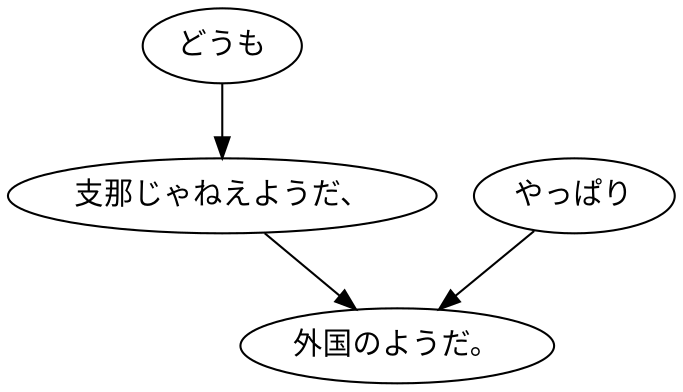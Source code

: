 digraph graph4429 {
	node0 [label="どうも"];
	node1 [label="支那じゃねえようだ、"];
	node2 [label="やっぱり"];
	node3 [label="外国のようだ。"];
	node0 -> node1;
	node1 -> node3;
	node2 -> node3;
}
